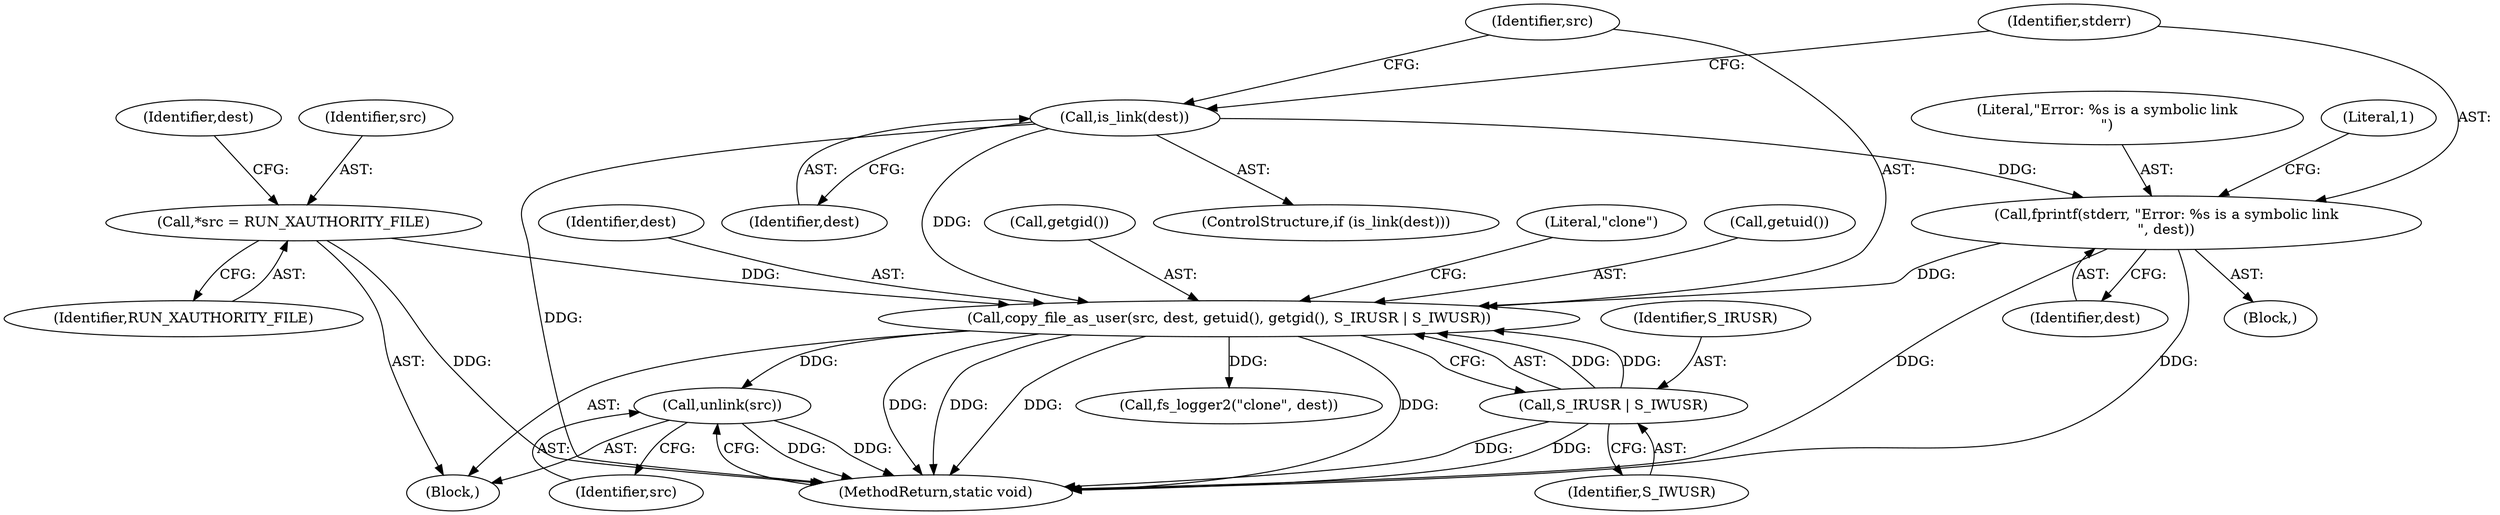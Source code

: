 digraph "0_firejail_b8a4ff9775318ca5e679183884a6a63f3da8f863_0@API" {
"1000142" [label="(Call,unlink(src))"];
"1000131" [label="(Call,copy_file_as_user(src, dest, getuid(), getgid(), S_IRUSR | S_IWUSR))"];
"1000104" [label="(Call,*src = RUN_XAUTHORITY_FILE)"];
"1000122" [label="(Call,is_link(dest))"];
"1000125" [label="(Call,fprintf(stderr, \"Error: %s is a symbolic link\n\", dest))"];
"1000136" [label="(Call,S_IRUSR | S_IWUSR)"];
"1000135" [label="(Call,getgid())"];
"1000104" [label="(Call,*src = RUN_XAUTHORITY_FILE)"];
"1000138" [label="(Identifier,S_IWUSR)"];
"1000128" [label="(Identifier,dest)"];
"1000142" [label="(Call,unlink(src))"];
"1000127" [label="(Literal,\"Error: %s is a symbolic link\n\")"];
"1000132" [label="(Identifier,src)"];
"1000122" [label="(Call,is_link(dest))"];
"1000130" [label="(Literal,1)"];
"1000136" [label="(Call,S_IRUSR | S_IWUSR)"];
"1000125" [label="(Call,fprintf(stderr, \"Error: %s is a symbolic link\n\", dest))"];
"1000143" [label="(Identifier,src)"];
"1000140" [label="(Literal,\"clone\")"];
"1000134" [label="(Call,getuid())"];
"1000131" [label="(Call,copy_file_as_user(src, dest, getuid(), getgid(), S_IRUSR | S_IWUSR))"];
"1000121" [label="(ControlStructure,if (is_link(dest)))"];
"1000133" [label="(Identifier,dest)"];
"1000102" [label="(Block,)"];
"1000112" [label="(Identifier,dest)"];
"1000126" [label="(Identifier,stderr)"];
"1000105" [label="(Identifier,src)"];
"1000139" [label="(Call,fs_logger2(\"clone\", dest))"];
"1000106" [label="(Identifier,RUN_XAUTHORITY_FILE)"];
"1000144" [label="(MethodReturn,static void)"];
"1000137" [label="(Identifier,S_IRUSR)"];
"1000123" [label="(Identifier,dest)"];
"1000124" [label="(Block,)"];
"1000142" -> "1000102"  [label="AST: "];
"1000142" -> "1000143"  [label="CFG: "];
"1000143" -> "1000142"  [label="AST: "];
"1000144" -> "1000142"  [label="CFG: "];
"1000142" -> "1000144"  [label="DDG: "];
"1000142" -> "1000144"  [label="DDG: "];
"1000131" -> "1000142"  [label="DDG: "];
"1000131" -> "1000102"  [label="AST: "];
"1000131" -> "1000136"  [label="CFG: "];
"1000132" -> "1000131"  [label="AST: "];
"1000133" -> "1000131"  [label="AST: "];
"1000134" -> "1000131"  [label="AST: "];
"1000135" -> "1000131"  [label="AST: "];
"1000136" -> "1000131"  [label="AST: "];
"1000140" -> "1000131"  [label="CFG: "];
"1000131" -> "1000144"  [label="DDG: "];
"1000131" -> "1000144"  [label="DDG: "];
"1000131" -> "1000144"  [label="DDG: "];
"1000131" -> "1000144"  [label="DDG: "];
"1000104" -> "1000131"  [label="DDG: "];
"1000122" -> "1000131"  [label="DDG: "];
"1000125" -> "1000131"  [label="DDG: "];
"1000136" -> "1000131"  [label="DDG: "];
"1000136" -> "1000131"  [label="DDG: "];
"1000131" -> "1000139"  [label="DDG: "];
"1000104" -> "1000102"  [label="AST: "];
"1000104" -> "1000106"  [label="CFG: "];
"1000105" -> "1000104"  [label="AST: "];
"1000106" -> "1000104"  [label="AST: "];
"1000112" -> "1000104"  [label="CFG: "];
"1000104" -> "1000144"  [label="DDG: "];
"1000122" -> "1000121"  [label="AST: "];
"1000122" -> "1000123"  [label="CFG: "];
"1000123" -> "1000122"  [label="AST: "];
"1000126" -> "1000122"  [label="CFG: "];
"1000132" -> "1000122"  [label="CFG: "];
"1000122" -> "1000144"  [label="DDG: "];
"1000122" -> "1000125"  [label="DDG: "];
"1000125" -> "1000124"  [label="AST: "];
"1000125" -> "1000128"  [label="CFG: "];
"1000126" -> "1000125"  [label="AST: "];
"1000127" -> "1000125"  [label="AST: "];
"1000128" -> "1000125"  [label="AST: "];
"1000130" -> "1000125"  [label="CFG: "];
"1000125" -> "1000144"  [label="DDG: "];
"1000125" -> "1000144"  [label="DDG: "];
"1000136" -> "1000138"  [label="CFG: "];
"1000137" -> "1000136"  [label="AST: "];
"1000138" -> "1000136"  [label="AST: "];
"1000136" -> "1000144"  [label="DDG: "];
"1000136" -> "1000144"  [label="DDG: "];
}
